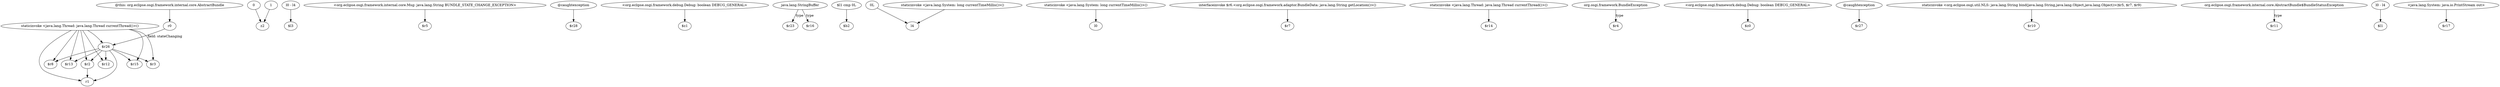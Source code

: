 digraph g {
0[label="$r26"]
1[label="$r8"]
0->1[label=""]
2[label="$r13"]
0->2[label=""]
3[label="0"]
4[label="z2"]
3->4[label=""]
5[label="l0 - l4"]
6[label="$l3"]
5->6[label=""]
7[label="1"]
7->4[label=""]
8[label="<org.eclipse.osgi.framework.internal.core.Msg: java.lang.String BUNDLE_STATE_CHANGE_EXCEPTION>"]
9[label="$r5"]
8->9[label=""]
10[label="staticinvoke <java.lang.Thread: java.lang.Thread currentThread()>()"]
11[label="r1"]
10->11[label=""]
12[label="@caughtexception"]
13[label="$r28"]
12->13[label=""]
14[label="<org.eclipse.osgi.framework.debug.Debug: boolean DEBUG_GENERAL>"]
15[label="$z1"]
14->15[label=""]
16[label="$r2"]
16->11[label=""]
17[label="java.lang.StringBuffer"]
18[label="$r23"]
17->18[label="type"]
19[label="$l1 cmp 0L"]
20[label="$b2"]
19->20[label=""]
21[label="$r12"]
0->21[label=""]
22[label="0L"]
23[label="l4"]
22->23[label=""]
24[label="staticinvoke <java.lang.System: long currentTimeMillis()>()"]
25[label="l0"]
24->25[label=""]
26[label="interfaceinvoke $r6.<org.eclipse.osgi.framework.adaptor.BundleData: java.lang.String getLocation()>()"]
27[label="$r7"]
26->27[label=""]
10->21[label=""]
28[label="staticinvoke <java.lang.Thread: java.lang.Thread currentThread()>()"]
29[label="$r14"]
28->29[label=""]
30[label="$r16"]
17->30[label="type"]
31[label="org.osgi.framework.BundleException"]
32[label="$r4"]
31->32[label="type"]
33[label="$r15"]
0->33[label=""]
10->2[label=""]
34[label="<org.eclipse.osgi.framework.debug.Debug: boolean DEBUG_GENERAL>"]
35[label="$z0"]
34->35[label=""]
36[label="@caughtexception"]
37[label="$r27"]
36->37[label=""]
0->11[label=""]
38[label="@this: org.eclipse.osgi.framework.internal.core.AbstractBundle"]
39[label="r0"]
38->39[label=""]
40[label="staticinvoke <org.eclipse.osgi.util.NLS: java.lang.String bind(java.lang.String,java.lang.Object,java.lang.Object)>($r5, $r7, $r9)"]
41[label="$r10"]
40->41[label=""]
42[label="org.eclipse.osgi.framework.internal.core.AbstractBundle$BundleStatusException"]
43[label="$r11"]
42->43[label="type"]
44[label="l0 - l4"]
45[label="$l1"]
44->45[label=""]
46[label="<java.lang.System: java.io.PrintStream out>"]
47[label="$r17"]
46->47[label=""]
10->1[label=""]
48[label="staticinvoke <java.lang.System: long currentTimeMillis()>()"]
48->23[label=""]
49[label="$r3"]
10->49[label=""]
0->16[label=""]
39->0[label="field: stateChanging"]
0->49[label=""]
10->16[label=""]
10->33[label=""]
10->0[label=""]
}